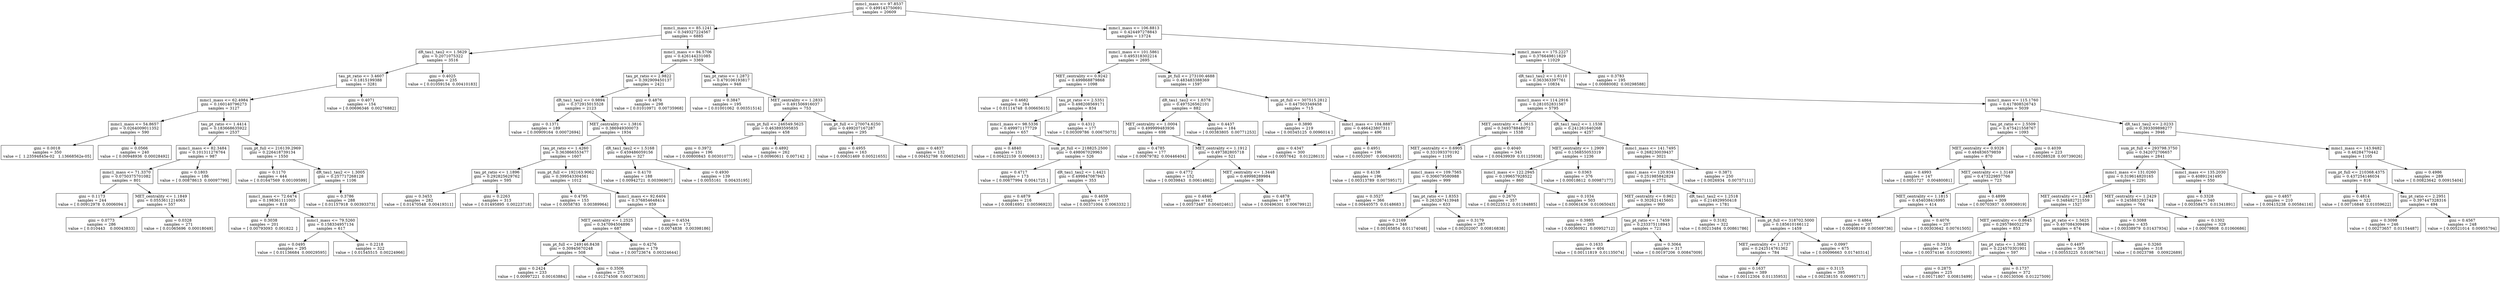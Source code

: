 digraph Tree {
0 [label="mmc1_mass <= 97.8537\ngini = 0.499143750691\nsamples = 20609", shape="box"] ;
1 [label="mmc1_mass <= 85.1241\ngini = 0.349327224567\nsamples = 6885", shape="box"] ;
0 -> 1 ;
2 [label="dR_tau1_tau2 <= 1.5629\ngini = 0.2071075322\nsamples = 3516", shape="box"] ;
1 -> 2 ;
3 [label="tau_pt_ratio <= 3.4607\ngini = 0.1815199388\nsamples = 3281", shape="box"] ;
2 -> 3 ;
4 [label="mmc1_mass <= 62.4984\ngini = 0.160140796273\nsamples = 3127", shape="box"] ;
3 -> 4 ;
5 [label="mmc1_mass <= 54.8657\ngini = 0.0264009011352\nsamples = 590", shape="box"] ;
4 -> 5 ;
6 [label="gini = 0.0018\nsamples = 350\nvalue = [  1.23594845e-02   1.13668562e-05]", shape="box"] ;
5 -> 6 ;
7 [label="gini = 0.0566\nsamples = 240\nvalue = [ 0.00948936  0.00028492]", shape="box"] ;
5 -> 7 ;
8 [label="tau_pt_ratio <= 1.4414\ngini = 0.183668635922\nsamples = 2537", shape="box"] ;
4 -> 8 ;
9 [label="mmc1_mass <= 82.3484\ngini = 0.101311276764\nsamples = 987", shape="box"] ;
8 -> 9 ;
10 [label="mmc1_mass <= 71.3370\ngini = 0.0750375701082\nsamples = 801", shape="box"] ;
9 -> 10 ;
11 [label="gini = 0.1173\nsamples = 244\nvalue = [ 0.00912978  0.0006094 ]", shape="box"] ;
10 -> 11 ;
12 [label="MET_centrality <= 1.1849\ngini = 0.0553611214063\nsamples = 557", shape="box"] ;
10 -> 12 ;
13 [label="gini = 0.0773\nsamples = 286\nvalue = [ 0.010443    0.00043833]", shape="box"] ;
12 -> 13 ;
14 [label="gini = 0.0328\nsamples = 271\nvalue = [ 0.01065696  0.00018049]", shape="box"] ;
12 -> 14 ;
15 [label="gini = 0.1803\nsamples = 186\nvalue = [ 0.00878613  0.00097799]", shape="box"] ;
9 -> 15 ;
16 [label="sum_pt_full <= 216139.2969\ngini = 0.226418739134\nsamples = 1550", shape="box"] ;
8 -> 16 ;
17 [label="gini = 0.1170\nsamples = 444\nvalue = [ 0.01647569  0.00109599]", shape="box"] ;
16 -> 17 ;
18 [label="dR_tau1_tau2 <= 1.3005\ngini = 0.257717268128\nsamples = 1106", shape="box"] ;
16 -> 18 ;
19 [label="mmc1_mass <= 72.6474\ngini = 0.198361111005\nsamples = 818", shape="box"] ;
18 -> 19 ;
20 [label="gini = 0.3038\nsamples = 201\nvalue = [ 0.00793093  0.001822  ]", shape="box"] ;
19 -> 20 ;
21 [label="mmc1_mass <= 79.5260\ngini = 0.158334957134\nsamples = 617", shape="box"] ;
19 -> 21 ;
22 [label="gini = 0.0495\nsamples = 295\nvalue = [ 0.01136684  0.00029595]", shape="box"] ;
21 -> 22 ;
23 [label="gini = 0.2218\nsamples = 322\nvalue = [ 0.01545515  0.00224966]", shape="box"] ;
21 -> 23 ;
24 [label="gini = 0.3786\nsamples = 288\nvalue = [ 0.01157918  0.00393373]", shape="box"] ;
18 -> 24 ;
25 [label="gini = 0.4071\nsamples = 154\nvalue = [ 0.00696346  0.00276882]", shape="box"] ;
3 -> 25 ;
26 [label="gini = 0.4025\nsamples = 235\nvalue = [ 0.01059154  0.00410183]", shape="box"] ;
2 -> 26 ;
27 [label="mmc1_mass <= 94.5706\ngini = 0.426144231085\nsamples = 3369", shape="box"] ;
1 -> 27 ;
28 [label="tau_pt_ratio <= 2.9822\ngini = 0.392909450137\nsamples = 2421", shape="box"] ;
27 -> 28 ;
29 [label="dR_tau1_tau2 <= 0.9894\ngini = 0.372915015528\nsamples = 2123", shape="box"] ;
28 -> 29 ;
30 [label="gini = 0.1371\nsamples = 189\nvalue = [ 0.00909164  0.00072694]", shape="box"] ;
29 -> 30 ;
31 [label="MET_centrality <= 1.3816\ngini = 0.386949300073\nsamples = 1934", shape="box"] ;
29 -> 31 ;
32 [label="tau_pt_ratio <= 1.4260\ngini = 0.363866553477\nsamples = 1607", shape="box"] ;
31 -> 32 ;
33 [label="tau_pt_ratio <= 1.1896\ngini = 0.292825629762\nsamples = 595", shape="box"] ;
32 -> 33 ;
34 [label="gini = 0.3453\nsamples = 282\nvalue = [ 0.01470548  0.00419311]", shape="box"] ;
33 -> 34 ;
35 [label="gini = 0.2263\nsamples = 313\nvalue = [ 0.01495895  0.00223718]", shape="box"] ;
33 -> 35 ;
36 [label="sum_pt_full <= 192163.9062\ngini = 0.399543304561\nsamples = 1012", shape="box"] ;
32 -> 36 ;
37 [label="gini = 0.4795\nsamples = 153\nvalue = [ 0.0058783   0.00389964]", shape="box"] ;
36 -> 37 ;
38 [label="mmc1_mass <= 92.6404\ngini = 0.376854648414\nsamples = 859", shape="box"] ;
36 -> 38 ;
39 [label="MET_centrality <= 1.2525\ngini = 0.347094504896\nsamples = 687", shape="box"] ;
38 -> 39 ;
40 [label="sum_pt_full <= 249146.8438\ngini = 0.30945670248\nsamples = 508", shape="box"] ;
39 -> 40 ;
41 [label="gini = 0.2424\nsamples = 233\nvalue = [ 0.00997221  0.00163884]", shape="box"] ;
40 -> 41 ;
42 [label="gini = 0.3506\nsamples = 275\nvalue = [ 0.01274508  0.00373635]", shape="box"] ;
40 -> 42 ;
43 [label="gini = 0.4276\nsamples = 179\nvalue = [ 0.00723674  0.00324644]", shape="box"] ;
39 -> 43 ;
44 [label="gini = 0.4534\nsamples = 172\nvalue = [ 0.0074838   0.00398186]", shape="box"] ;
38 -> 44 ;
45 [label="dR_tau1_tau2 <= 1.5168\ngini = 0.459486059156\nsamples = 327", shape="box"] ;
31 -> 45 ;
46 [label="gini = 0.4170\nsamples = 188\nvalue = [ 0.00942721  0.00396907]", shape="box"] ;
45 -> 46 ;
47 [label="gini = 0.4930\nsamples = 139\nvalue = [ 0.0055161   0.00435195]", shape="box"] ;
45 -> 47 ;
48 [label="gini = 0.4876\nsamples = 298\nvalue = [ 0.01010971  0.00735968]", shape="box"] ;
28 -> 48 ;
49 [label="tau_pt_ratio <= 1.2872\ngini = 0.479106193817\nsamples = 948", shape="box"] ;
27 -> 49 ;
50 [label="gini = 0.3847\nsamples = 195\nvalue = [ 0.01001062  0.00351514]", shape="box"] ;
49 -> 50 ;
51 [label="MET_centrality <= 1.2833\ngini = 0.491506916037\nsamples = 753", shape="box"] ;
49 -> 51 ;
52 [label="sum_pt_full <= 246549.5625\ngini = 0.463893595835\nsamples = 458", shape="box"] ;
51 -> 52 ;
53 [label="gini = 0.3972\nsamples = 196\nvalue = [ 0.00800843  0.00301077]", shape="box"] ;
52 -> 53 ;
54 [label="gini = 0.4892\nsamples = 262\nvalue = [ 0.00960611  0.007142  ]", shape="box"] ;
52 -> 54 ;
55 [label="sum_pt_full <= 270074.6250\ngini = 0.499207167287\nsamples = 295", shape="box"] ;
51 -> 55 ;
56 [label="gini = 0.4955\nsamples = 163\nvalue = [ 0.00631469  0.00521655]", shape="box"] ;
55 -> 56 ;
57 [label="gini = 0.4837\nsamples = 132\nvalue = [ 0.00452798  0.00652545]", shape="box"] ;
55 -> 57 ;
58 [label="mmc1_mass <= 106.8813\ngini = 0.424497278843\nsamples = 13724", shape="box"] ;
0 -> 58 ;
59 [label="mmc1_mass <= 101.5861\ngini = 0.495318302214\nsamples = 2695", shape="box"] ;
58 -> 59 ;
60 [label="MET_centrality <= 0.9242\ngini = 0.499868879868\nsamples = 1098", shape="box"] ;
59 -> 60 ;
61 [label="gini = 0.4682\nsamples = 264\nvalue = [ 0.01114748  0.00665615]", shape="box"] ;
60 -> 61 ;
62 [label="tau_pt_ratio <= 2.5351\ngini = 0.498208569171\nsamples = 834", shape="box"] ;
60 -> 62 ;
63 [label="mmc1_mass <= 98.5336\ngini = 0.499971177729\nsamples = 657", shape="box"] ;
62 -> 63 ;
64 [label="gini = 0.4840\nsamples = 131\nvalue = [ 0.00422159  0.0060613 ]", shape="box"] ;
63 -> 64 ;
65 [label="sum_pt_full <= 218825.2500\ngini = 0.498067029963\nsamples = 526", shape="box"] ;
63 -> 65 ;
66 [label="gini = 0.4717\nsamples = 173\nvalue = [ 0.00677994  0.0041725 ]", shape="box"] ;
65 -> 66 ;
67 [label="dR_tau1_tau2 <= 1.4421\ngini = 0.499847087945\nsamples = 353", shape="box"] ;
65 -> 67 ;
68 [label="gini = 0.4879\nsamples = 216\nvalue = [ 0.00816951  0.00596923]", shape="box"] ;
67 -> 68 ;
69 [label="gini = 0.4659\nsamples = 137\nvalue = [ 0.00371004  0.0063332 ]", shape="box"] ;
67 -> 69 ;
70 [label="gini = 0.4312\nsamples = 177\nvalue = [ 0.00309786  0.00675073]", shape="box"] ;
62 -> 70 ;
71 [label="sum_pt_full <= 273100.4688\ngini = 0.483483388369\nsamples = 1597", shape="box"] ;
59 -> 71 ;
72 [label="dR_tau1_tau2 <= 1.8378\ngini = 0.497526562101\nsamples = 882", shape="box"] ;
71 -> 72 ;
73 [label="MET_centrality <= 1.0004\ngini = 0.499999483936\nsamples = 698", shape="box"] ;
72 -> 73 ;
74 [label="gini = 0.4785\nsamples = 177\nvalue = [ 0.00679782  0.00446404]", shape="box"] ;
73 -> 74 ;
75 [label="MET_centrality <= 1.1912\ngini = 0.497382805718\nsamples = 521", shape="box"] ;
73 -> 75 ;
76 [label="gini = 0.4772\nsamples = 152\nvalue = [ 0.0039843   0.00614862]", shape="box"] ;
75 -> 76 ;
77 [label="MET_centrality <= 1.3448\ngini = 0.49998289984\nsamples = 369", shape="box"] ;
75 -> 77 ;
78 [label="gini = 0.4846\nsamples = 182\nvalue = [ 0.00573487  0.00402461]", shape="box"] ;
77 -> 78 ;
79 [label="gini = 0.4878\nsamples = 187\nvalue = [ 0.00496301  0.00679912]", shape="box"] ;
77 -> 79 ;
80 [label="gini = 0.4437\nsamples = 184\nvalue = [ 0.00383805  0.00771253]", shape="box"] ;
72 -> 80 ;
81 [label="sum_pt_full <= 307515.2812\ngini = 0.447503349458\nsamples = 715", shape="box"] ;
71 -> 81 ;
82 [label="gini = 0.3890\nsamples = 219\nvalue = [ 0.00345125  0.0096014 ]", shape="box"] ;
81 -> 82 ;
83 [label="mmc1_mass <= 104.8887\ngini = 0.466423807311\nsamples = 496", shape="box"] ;
81 -> 83 ;
84 [label="gini = 0.4347\nsamples = 300\nvalue = [ 0.0057642   0.01228613]", shape="box"] ;
83 -> 84 ;
85 [label="gini = 0.4951\nsamples = 196\nvalue = [ 0.0052007   0.00634935]", shape="box"] ;
83 -> 85 ;
86 [label="mmc1_mass <= 175.2227\ngini = 0.376649811829\nsamples = 11029", shape="box"] ;
58 -> 86 ;
87 [label="dR_tau1_tau2 <= 1.6110\ngini = 0.363363397761\nsamples = 10834", shape="box"] ;
86 -> 87 ;
88 [label="mmc1_mass <= 114.2916\ngini = 0.281052831567\nsamples = 5795", shape="box"] ;
87 -> 88 ;
89 [label="MET_centrality <= 1.3615\ngini = 0.349378848072\nsamples = 1538", shape="box"] ;
88 -> 89 ;
90 [label="MET_centrality <= 0.6905\ngini = 0.331093370192\nsamples = 1195", shape="box"] ;
89 -> 90 ;
91 [label="gini = 0.4138\nsamples = 196\nvalue = [ 0.00313789  0.00759517]", shape="box"] ;
90 -> 91 ;
92 [label="mmc1_mass <= 109.7565\ngini = 0.306079580988\nsamples = 999", shape="box"] ;
90 -> 92 ;
93 [label="gini = 0.3527\nsamples = 366\nvalue = [ 0.00440575  0.0148683 ]", shape="box"] ;
92 -> 93 ;
94 [label="tau_pt_ratio <= 1.8353\ngini = 0.263267413948\nsamples = 633", shape="box"] ;
92 -> 94 ;
95 [label="gini = 0.2169\nsamples = 346\nvalue = [ 0.00165854  0.01174048]", shape="box"] ;
94 -> 95 ;
96 [label="gini = 0.3179\nsamples = 287\nvalue = [ 0.00202007  0.00816838]", shape="box"] ;
94 -> 96 ;
97 [label="gini = 0.4040\nsamples = 343\nvalue = [ 0.00439939  0.01125938]", shape="box"] ;
89 -> 97 ;
98 [label="dR_tau1_tau2 <= 1.1538\ngini = 0.241261640268\nsamples = 4257", shape="box"] ;
88 -> 98 ;
99 [label="MET_centrality <= 1.2909\ngini = 0.156855053319\nsamples = 1236", shape="box"] ;
98 -> 99 ;
100 [label="mmc1_mass <= 122.2945\ngini = 0.199657928522\nsamples = 860", shape="box"] ;
99 -> 100 ;
101 [label="gini = 0.2670\nsamples = 357\nvalue = [ 0.00223512  0.01184885]", shape="box"] ;
100 -> 101 ;
102 [label="gini = 0.1034\nsamples = 503\nvalue = [ 0.00061636  0.01065043]", shape="box"] ;
100 -> 102 ;
103 [label="gini = 0.0363\nsamples = 376\nvalue = [ 0.00018612  0.00987177]", shape="box"] ;
99 -> 103 ;
104 [label="mmc1_mass <= 141.7495\ngini = 0.268230039437\nsamples = 3021", shape="box"] ;
98 -> 104 ;
105 [label="mmc1_mass <= 120.9341\ngini = 0.251985842829\nsamples = 2771", shape="box"] ;
104 -> 105 ;
106 [label="MET_centrality <= 0.9621\ngini = 0.302621415605\nsamples = 990", shape="box"] ;
105 -> 106 ;
107 [label="gini = 0.3985\nsamples = 269\nvalue = [ 0.00360921  0.00952712]", shape="box"] ;
106 -> 107 ;
108 [label="tau_pt_ratio <= 1.7459\ngini = 0.233375118943\nsamples = 721", shape="box"] ;
106 -> 108 ;
109 [label="gini = 0.1633\nsamples = 404\nvalue = [ 0.00111819  0.01135074]", shape="box"] ;
108 -> 109 ;
110 [label="gini = 0.3064\nsamples = 317\nvalue = [ 0.00197206  0.00847009]", shape="box"] ;
108 -> 110 ;
111 [label="dR_tau1_tau2 <= 1.2518\ngini = 0.214929950418\nsamples = 1781", shape="box"] ;
105 -> 111 ;
112 [label="gini = 0.3182\nsamples = 322\nvalue = [ 0.00213484  0.00861786]", shape="box"] ;
111 -> 112 ;
113 [label="sum_pt_full <= 318702.5000\ngini = 0.185610166112\nsamples = 1459", shape="box"] ;
111 -> 113 ;
114 [label="MET_centrality <= 1.1737\ngini = 0.242514761362\nsamples = 784", shape="box"] ;
113 -> 114 ;
115 [label="gini = 0.1637\nsamples = 389\nvalue = [ 0.00112304  0.01135953]", shape="box"] ;
114 -> 115 ;
116 [label="gini = 0.3115\nsamples = 395\nvalue = [ 0.00238155  0.00995717]", shape="box"] ;
114 -> 116 ;
117 [label="gini = 0.0997\nsamples = 675\nvalue = [ 0.00096663  0.01740314]", shape="box"] ;
113 -> 117 ;
118 [label="gini = 0.3871\nsamples = 250\nvalue = [ 0.0026934   0.00757111]", shape="box"] ;
104 -> 118 ;
119 [label="mmc1_mass <= 115.1760\ngini = 0.417808526743\nsamples = 5039", shape="box"] ;
87 -> 119 ;
120 [label="tau_pt_ratio <= 2.5509\ngini = 0.475421558767\nsamples = 1093", shape="box"] ;
119 -> 120 ;
121 [label="MET_centrality <= 0.9326\ngini = 0.484836579859\nsamples = 870", shape="box"] ;
120 -> 121 ;
122 [label="gini = 0.4993\nsamples = 147\nvalue = [ 0.0051727   0.00480081]", shape="box"] ;
121 -> 122 ;
123 [label="MET_centrality <= 1.3149\ngini = 0.473229857766\nsamples = 723", shape="box"] ;
121 -> 123 ;
124 [label="MET_centrality <= 1.1815\ngini = 0.454038416995\nsamples = 414", shape="box"] ;
123 -> 124 ;
125 [label="gini = 0.4864\nsamples = 207\nvalue = [ 0.00408169  0.00569736]", shape="box"] ;
124 -> 125 ;
126 [label="gini = 0.4076\nsamples = 207\nvalue = [ 0.00303642  0.00761505]", shape="box"] ;
124 -> 126 ;
127 [label="gini = 0.4899\nsamples = 309\nvalue = [ 0.00703937  0.00936919]", shape="box"] ;
123 -> 127 ;
128 [label="gini = 0.4039\nsamples = 223\nvalue = [ 0.00288528  0.00739026]", shape="box"] ;
120 -> 128 ;
129 [label="dR_tau1_tau2 <= 2.0233\ngini = 0.393309898277\nsamples = 3946", shape="box"] ;
119 -> 129 ;
130 [label="sum_pt_full <= 293798.3750\ngini = 0.342072706657\nsamples = 2841", shape="box"] ;
129 -> 130 ;
131 [label="mmc1_mass <= 131.0260\ngini = 0.319614820165\nsamples = 2291", shape="box"] ;
130 -> 131 ;
132 [label="MET_centrality <= 1.2483\ngini = 0.348482721559\nsamples = 1527", shape="box"] ;
131 -> 132 ;
133 [label="MET_centrality <= 0.8645\ngini = 0.295786052279\nsamples = 853", shape="box"] ;
132 -> 133 ;
134 [label="gini = 0.3911\nsamples = 256\nvalue = [ 0.00374146  0.01029095]", shape="box"] ;
133 -> 134 ;
135 [label="tau_pt_ratio <= 1.3682\ngini = 0.224570301901\nsamples = 597", shape="box"] ;
133 -> 135 ;
136 [label="gini = 0.2875\nsamples = 225\nvalue = [ 0.00171807  0.00815499]", shape="box"] ;
135 -> 136 ;
137 [label="gini = 0.1737\nsamples = 372\nvalue = [ 0.00130506  0.01227509]", shape="box"] ;
135 -> 137 ;
138 [label="tau_pt_ratio <= 1.5625\ngini = 0.407084309496\nsamples = 674", shape="box"] ;
132 -> 138 ;
139 [label="gini = 0.4497\nsamples = 356\nvalue = [ 0.00553225  0.01067541]", shape="box"] ;
138 -> 139 ;
140 [label="gini = 0.3260\nsamples = 318\nvalue = [ 0.0023798   0.00922689]", shape="box"] ;
138 -> 140 ;
141 [label="MET_centrality <= 1.2429\ngini = 0.245883293744\nsamples = 764", shape="box"] ;
131 -> 141 ;
142 [label="gini = 0.3088\nsamples = 435\nvalue = [ 0.00338979  0.01437934]", shape="box"] ;
141 -> 142 ;
143 [label="gini = 0.1302\nsamples = 329\nvalue = [ 0.00079808  0.01060686]", shape="box"] ;
141 -> 143 ;
144 [label="mmc1_mass <= 135.2030\ngini = 0.40891241495\nsamples = 550", shape="box"] ;
130 -> 144 ;
145 [label="gini = 0.3328\nsamples = 340\nvalue = [ 0.00358475  0.01341891]", shape="box"] ;
144 -> 145 ;
146 [label="gini = 0.4857\nsamples = 210\nvalue = [ 0.00415238  0.00584116]", shape="box"] ;
144 -> 146 ;
147 [label="mmc1_mass <= 143.9482\ngini = 0.46284770442\nsamples = 1105", shape="box"] ;
129 -> 147 ;
148 [label="sum_pt_full <= 210368.4375\ngini = 0.437254146034\nsamples = 816", shape="box"] ;
147 -> 148 ;
149 [label="gini = 0.4814\nsamples = 322\nvalue = [ 0.00716848  0.01059622]", shape="box"] ;
148 -> 149 ;
150 [label="tau_pt_ratio <= 2.2951\ngini = 0.397447328316\nsamples = 494", shape="box"] ;
148 -> 150 ;
151 [label="gini = 0.3098\nsamples = 246\nvalue = [ 0.00273657  0.01154487]", shape="box"] ;
150 -> 151 ;
152 [label="gini = 0.4567\nsamples = 248\nvalue = [ 0.00521014  0.00955794]", shape="box"] ;
150 -> 152 ;
153 [label="gini = 0.4986\nsamples = 289\nvalue = [ 0.00823642  0.00915404]", shape="box"] ;
147 -> 153 ;
154 [label="gini = 0.3783\nsamples = 195\nvalue = [ 0.00880082  0.00298588]", shape="box"] ;
86 -> 154 ;
}